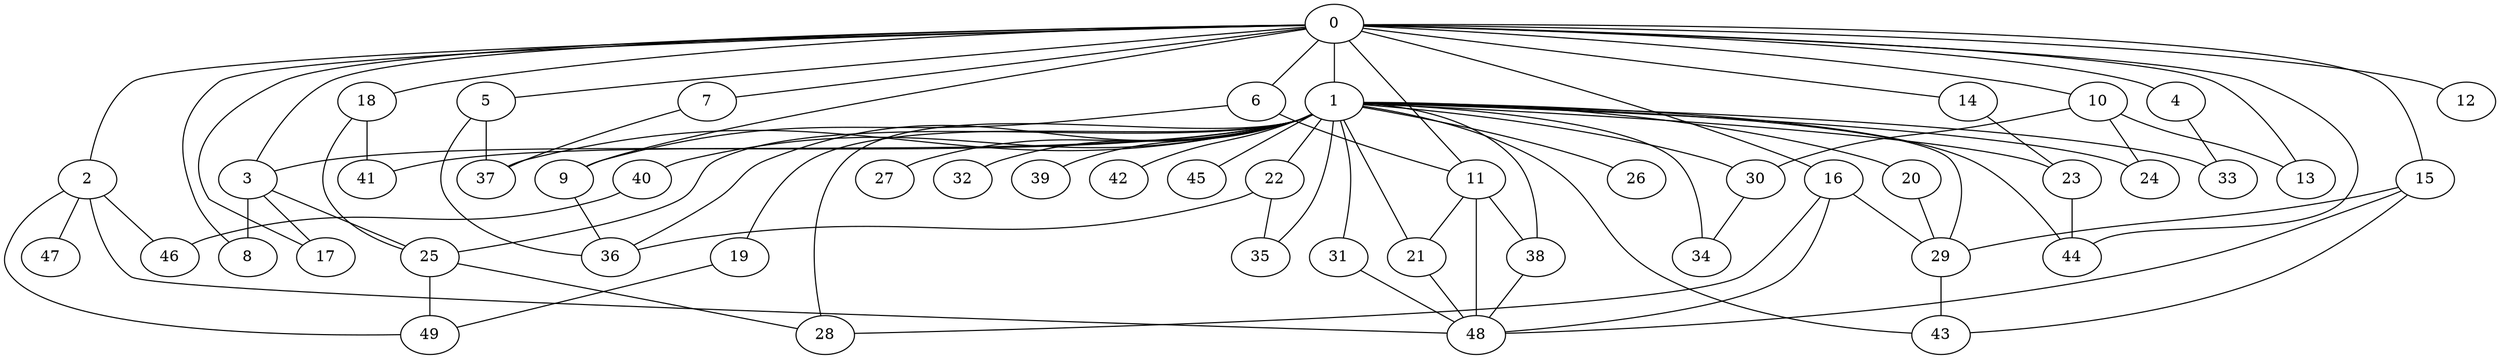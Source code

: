 
graph graphname {
    0 -- 1
0 -- 2
0 -- 3
0 -- 4
0 -- 5
0 -- 6
0 -- 7
0 -- 8
0 -- 9
0 -- 10
0 -- 11
0 -- 12
0 -- 13
0 -- 14
0 -- 15
0 -- 16
0 -- 17
0 -- 18
0 -- 44
1 -- 19
1 -- 20
1 -- 21
1 -- 22
1 -- 23
1 -- 24
1 -- 25
1 -- 26
1 -- 27
1 -- 28
1 -- 29
1 -- 30
1 -- 31
1 -- 32
1 -- 33
1 -- 34
1 -- 35
1 -- 36
1 -- 37
1 -- 38
1 -- 39
1 -- 40
1 -- 41
1 -- 42
1 -- 43
1 -- 44
1 -- 45
1 -- 3
2 -- 48
2 -- 49
2 -- 46
2 -- 47
3 -- 25
3 -- 17
3 -- 8
4 -- 33
5 -- 37
5 -- 36
6 -- 9
6 -- 11
7 -- 37
9 -- 36
10 -- 30
10 -- 13
10 -- 24
11 -- 38
11 -- 48
11 -- 21
14 -- 23
15 -- 43
15 -- 29
15 -- 48
16 -- 28
16 -- 29
16 -- 48
18 -- 41
18 -- 25
19 -- 49
20 -- 29
21 -- 48
22 -- 35
22 -- 36
23 -- 44
25 -- 49
25 -- 28
29 -- 43
30 -- 34
31 -- 48
38 -- 48
40 -- 46

}
